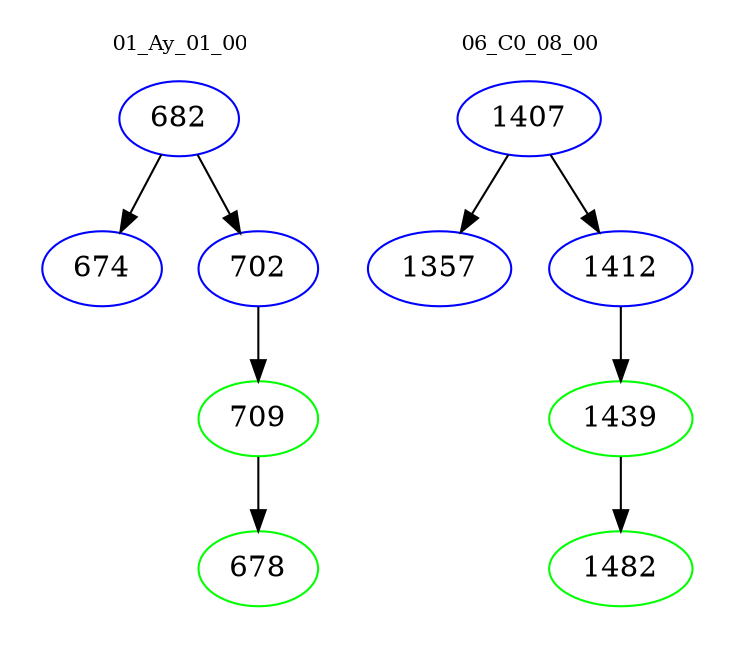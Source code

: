 digraph{
subgraph cluster_0 {
color = white
label = "01_Ay_01_00";
fontsize=10;
T0_682 [label="682", color="blue"]
T0_682 -> T0_674 [color="black"]
T0_674 [label="674", color="blue"]
T0_682 -> T0_702 [color="black"]
T0_702 [label="702", color="blue"]
T0_702 -> T0_709 [color="black"]
T0_709 [label="709", color="green"]
T0_709 -> T0_678 [color="black"]
T0_678 [label="678", color="green"]
}
subgraph cluster_1 {
color = white
label = "06_C0_08_00";
fontsize=10;
T1_1407 [label="1407", color="blue"]
T1_1407 -> T1_1357 [color="black"]
T1_1357 [label="1357", color="blue"]
T1_1407 -> T1_1412 [color="black"]
T1_1412 [label="1412", color="blue"]
T1_1412 -> T1_1439 [color="black"]
T1_1439 [label="1439", color="green"]
T1_1439 -> T1_1482 [color="black"]
T1_1482 [label="1482", color="green"]
}
}
